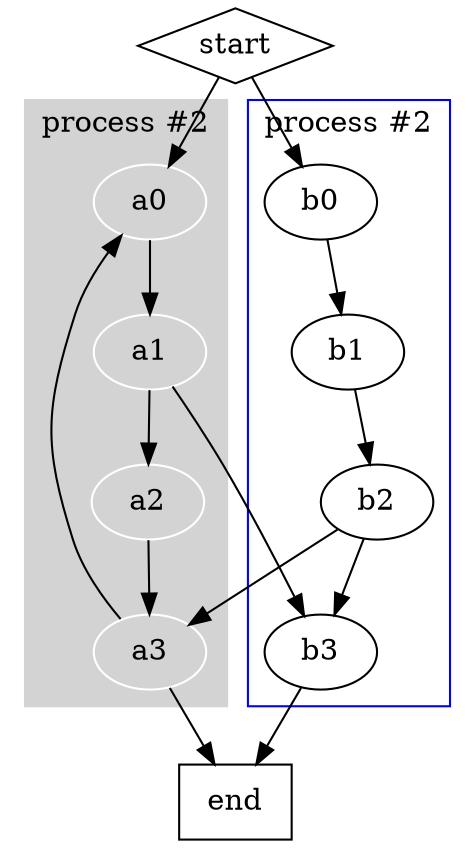 digraph G {

  subgraph cluster_0 {
    graph[color=lightgrey,bgcolor=lightgrey,label = "process #2"]
    node[color=white,fillcolor=white];
    a0 -> a1 -> a2 -> a3;
  }

  subgraph cluster_1 {
    graph[color=blue,label = "process #2"]
    node[fillcolor=grey];
    b0 -> b1 -> b2 -> b3;
  }
  start -> a0;
  start -> b0;
  a1 -> b3;
  b2 -> a3;
  a3 -> a0;
  a3 -> end;
  b3 -> end;

  start [shape=diamond];
  end [shape=rect];
}